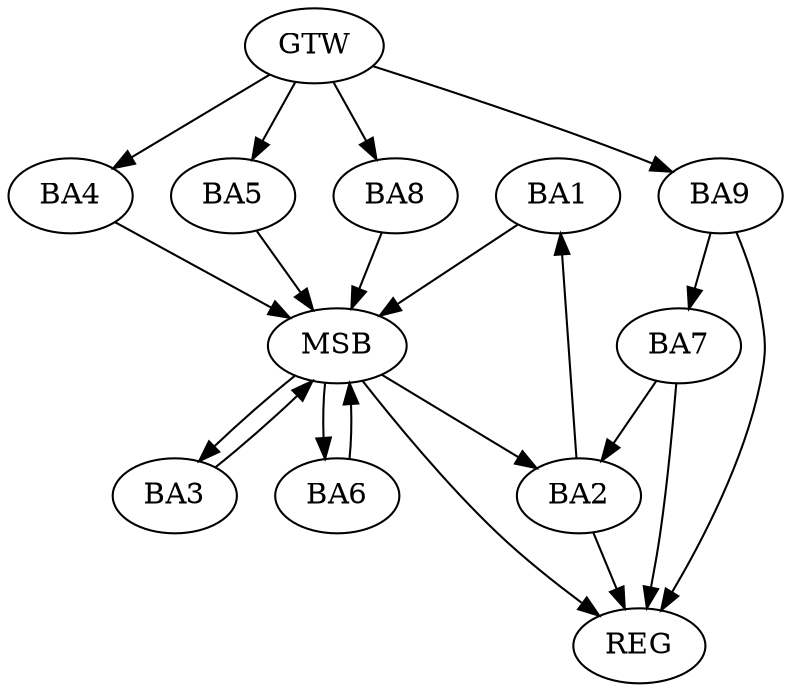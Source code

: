 strict digraph G {
  BA1 [ label="BA1" ];
  BA2 [ label="BA2" ];
  BA3 [ label="BA3" ];
  BA4 [ label="BA4" ];
  BA5 [ label="BA5" ];
  BA6 [ label="BA6" ];
  BA7 [ label="BA7" ];
  BA8 [ label="BA8" ];
  BA9 [ label="BA9" ];
  GTW [ label="GTW" ];
  REG [ label="REG" ];
  MSB [ label="MSB" ];
  BA2 -> BA1;
  BA7 -> BA2;
  BA9 -> BA7;
  GTW -> BA4;
  GTW -> BA5;
  GTW -> BA8;
  GTW -> BA9;
  BA2 -> REG;
  BA7 -> REG;
  BA9 -> REG;
  BA1 -> MSB;
  MSB -> BA2;
  MSB -> REG;
  BA3 -> MSB;
  BA4 -> MSB;
  BA5 -> MSB;
  MSB -> BA3;
  BA6 -> MSB;
  BA8 -> MSB;
  MSB -> BA6;
}
